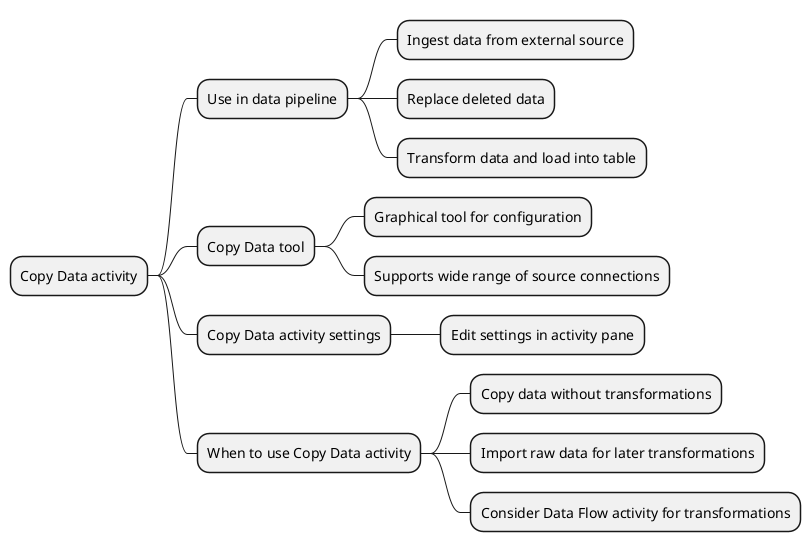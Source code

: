 @startmindmap
* Copy Data activity
** Use in data pipeline
*** Ingest data from external source
*** Replace deleted data
*** Transform data and load into table
** Copy Data tool
*** Graphical tool for configuration
*** Supports wide range of source connections
** Copy Data activity settings
*** Edit settings in activity pane
** When to use Copy Data activity
*** Copy data without transformations
*** Import raw data for later transformations
*** Consider Data Flow activity for transformations
@endmindmap